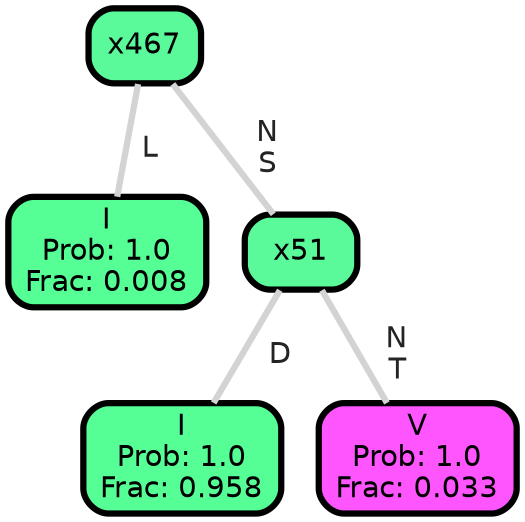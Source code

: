 graph Tree {
node [shape=box, style="filled, rounded",color="black",penwidth="3",fontcolor="black",                 fontname=helvetica] ;
graph [ranksep="0 equally", splines=straight,                 bgcolor=transparent, dpi=200] ;
edge [fontname=helvetica, fontweight=bold,fontcolor=grey14,color=lightgray] ;
0 [label="I
Prob: 1.0
Frac: 0.008", fillcolor="#55ff96"] ;
1 [label="x467", fillcolor="#5af999"] ;
2 [label="I
Prob: 1.0
Frac: 0.958", fillcolor="#55ff96"] ;
3 [label="x51", fillcolor="#5af999"] ;
4 [label="V
Prob: 1.0
Frac: 0.033", fillcolor="#ff55ff"] ;
1 -- 0 [label=" L",penwidth=3] ;
1 -- 3 [label=" N\n S",penwidth=3] ;
3 -- 2 [label=" D",penwidth=3] ;
3 -- 4 [label=" N\n T",penwidth=3] ;
{rank = same;}}